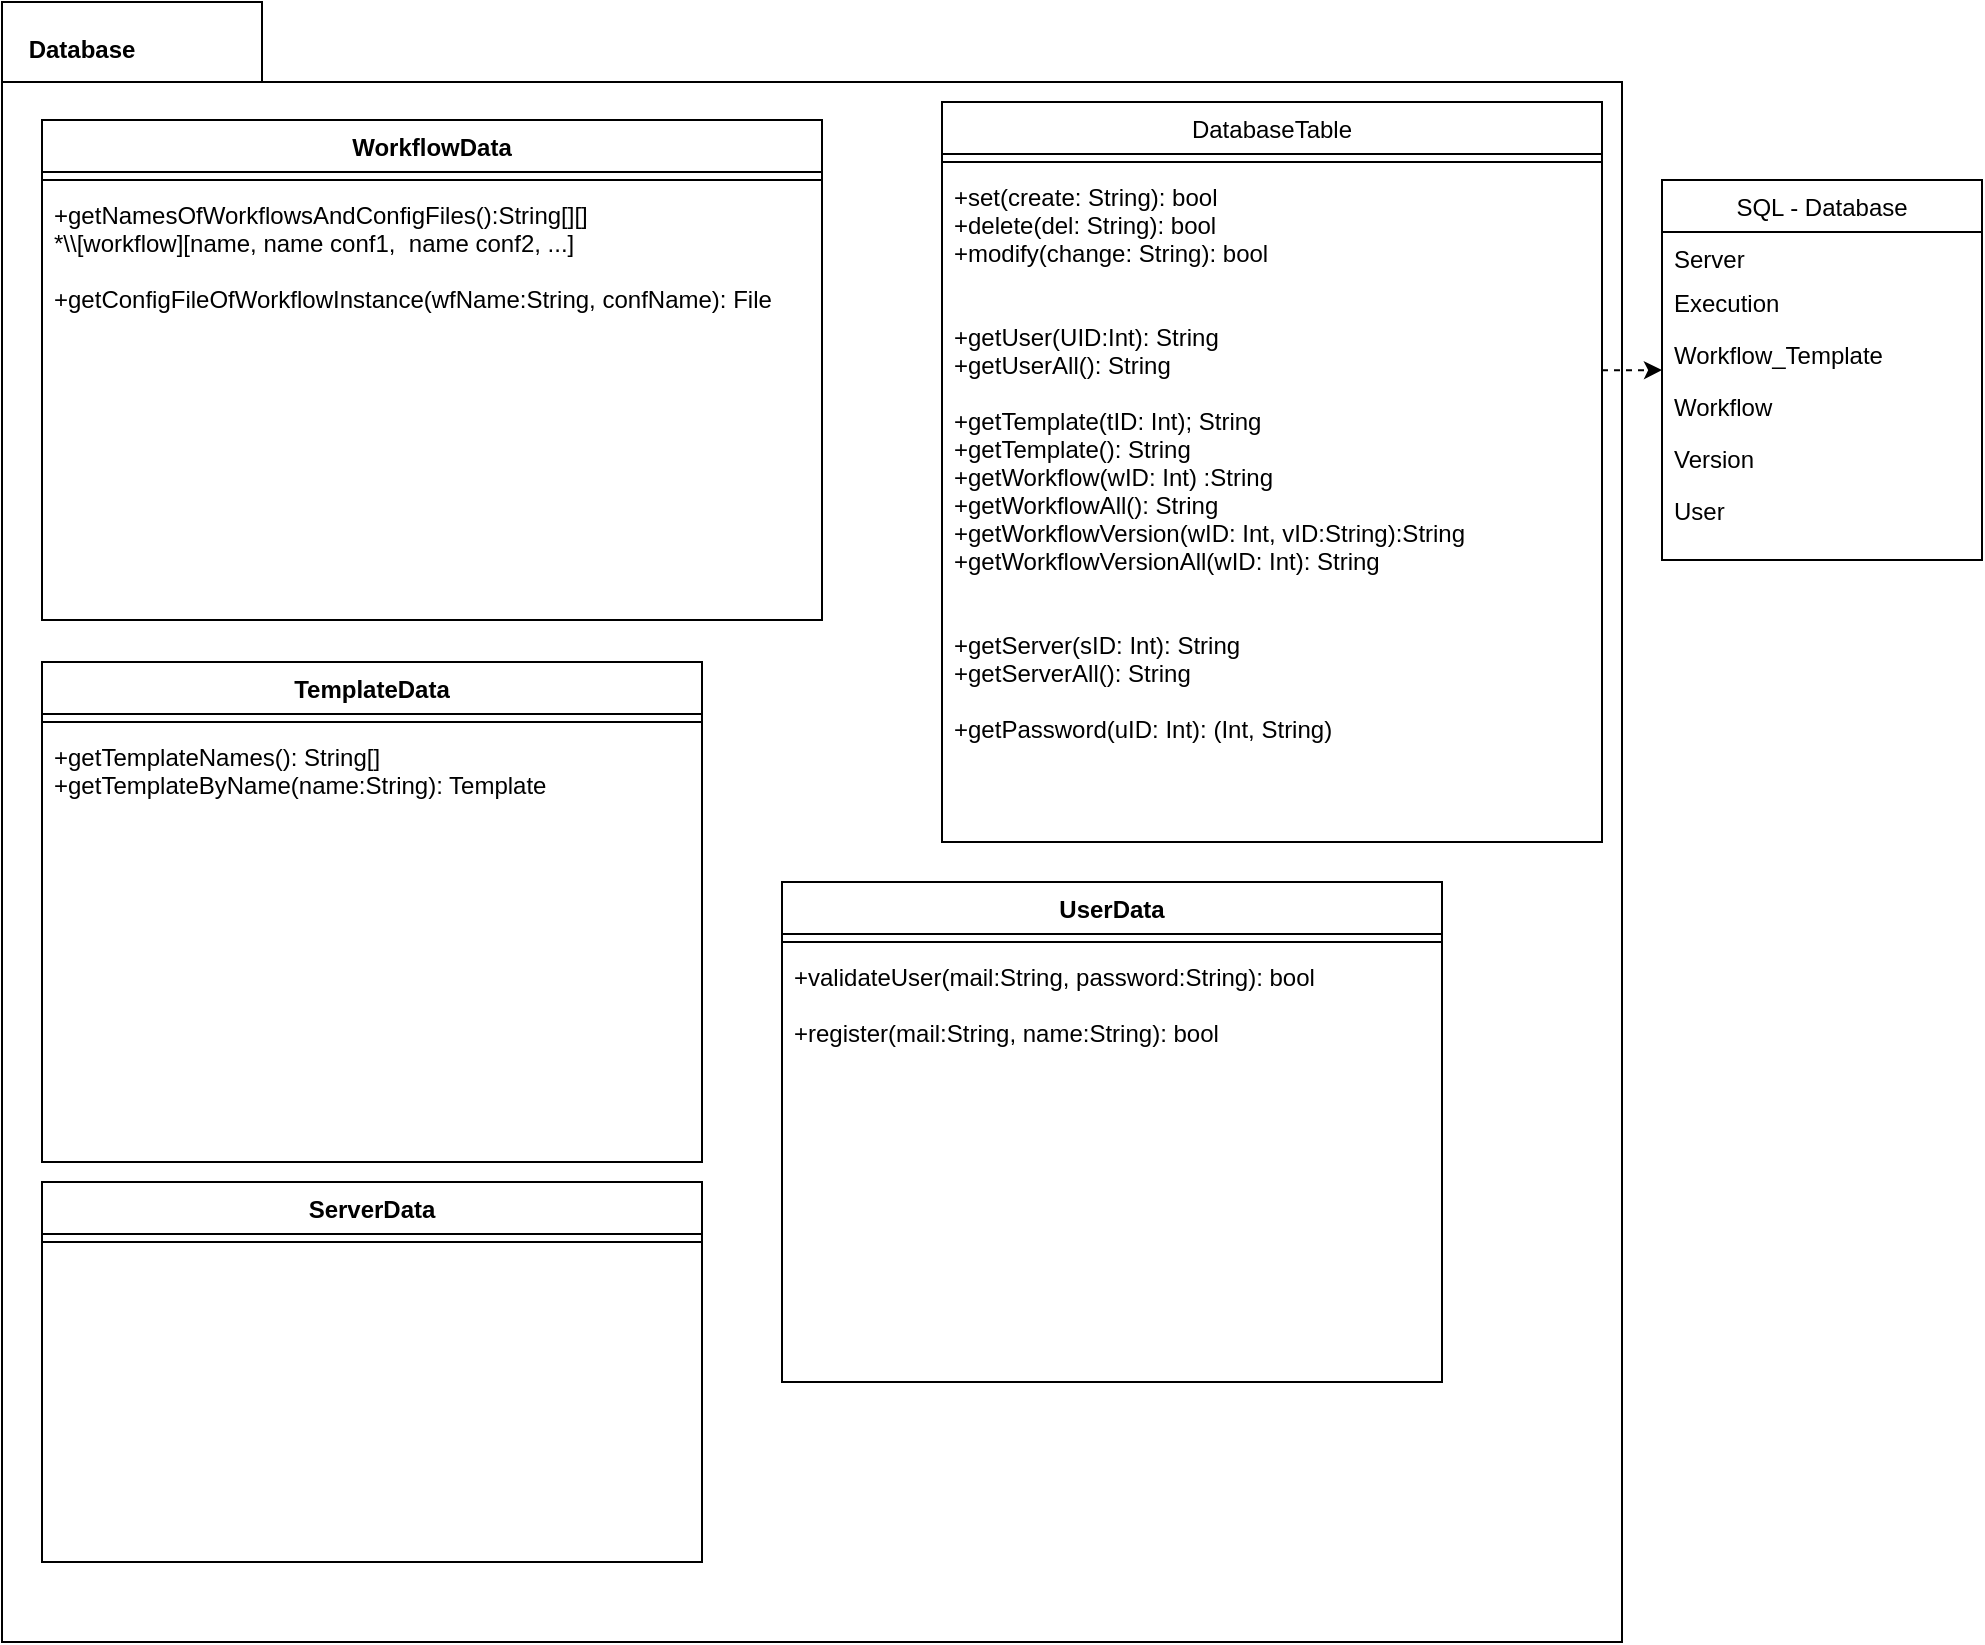 <mxfile version="15.9.1"><diagram id="C5RBs43oDa-KdzZeNtuy" name="Page-1"><mxGraphModel dx="2249" dy="1933" grid="1" gridSize="10" guides="1" tooltips="1" connect="1" arrows="1" fold="1" page="1" pageScale="1" pageWidth="827" pageHeight="1169" math="0" shadow="0"><root><mxCell id="WIyWlLk6GJQsqaUBKTNV-0"/><mxCell id="WIyWlLk6GJQsqaUBKTNV-1" parent="WIyWlLk6GJQsqaUBKTNV-0"/><mxCell id="patT9RH-wEr8FTb6D736-0" value="" style="shape=folder;fontStyle=1;spacingTop=10;tabWidth=130;tabHeight=40;tabPosition=left;html=1;" vertex="1" parent="WIyWlLk6GJQsqaUBKTNV-1"><mxGeometry x="-240" y="-30" width="810" height="820" as="geometry"/></mxCell><mxCell id="zkfFHV4jXpPFQw0GAbJ--17" value="SQL - Database" style="swimlane;fontStyle=0;align=center;verticalAlign=top;childLayout=stackLayout;horizontal=1;startSize=26;horizontalStack=0;resizeParent=1;resizeLast=0;collapsible=1;marginBottom=0;rounded=0;shadow=0;strokeWidth=1;" parent="WIyWlLk6GJQsqaUBKTNV-1" vertex="1"><mxGeometry x="590" y="59" width="160" height="190" as="geometry"><mxRectangle x="640" y="90" width="160" height="26" as="alternateBounds"/></mxGeometry></mxCell><mxCell id="zkfFHV4jXpPFQw0GAbJ--18" value="Server  " style="text;align=left;verticalAlign=top;spacingLeft=4;spacingRight=4;overflow=hidden;rotatable=0;points=[[0,0.5],[1,0.5]];portConstraint=eastwest;" parent="zkfFHV4jXpPFQw0GAbJ--17" vertex="1"><mxGeometry y="26" width="160" height="22" as="geometry"/></mxCell><mxCell id="zkfFHV4jXpPFQw0GAbJ--19" value="Execution" style="text;align=left;verticalAlign=top;spacingLeft=4;spacingRight=4;overflow=hidden;rotatable=0;points=[[0,0.5],[1,0.5]];portConstraint=eastwest;rounded=0;shadow=0;html=0;" parent="zkfFHV4jXpPFQw0GAbJ--17" vertex="1"><mxGeometry y="48" width="160" height="26" as="geometry"/></mxCell><mxCell id="zkfFHV4jXpPFQw0GAbJ--20" value="Workflow_Template" style="text;align=left;verticalAlign=top;spacingLeft=4;spacingRight=4;overflow=hidden;rotatable=0;points=[[0,0.5],[1,0.5]];portConstraint=eastwest;rounded=0;shadow=0;html=0;" parent="zkfFHV4jXpPFQw0GAbJ--17" vertex="1"><mxGeometry y="74" width="160" height="26" as="geometry"/></mxCell><mxCell id="zkfFHV4jXpPFQw0GAbJ--21" value="Workflow" style="text;align=left;verticalAlign=top;spacingLeft=4;spacingRight=4;overflow=hidden;rotatable=0;points=[[0,0.5],[1,0.5]];portConstraint=eastwest;rounded=0;shadow=0;html=0;" parent="zkfFHV4jXpPFQw0GAbJ--17" vertex="1"><mxGeometry y="100" width="160" height="26" as="geometry"/></mxCell><mxCell id="zkfFHV4jXpPFQw0GAbJ--22" value="Version" style="text;align=left;verticalAlign=top;spacingLeft=4;spacingRight=4;overflow=hidden;rotatable=0;points=[[0,0.5],[1,0.5]];portConstraint=eastwest;rounded=0;shadow=0;html=0;" parent="zkfFHV4jXpPFQw0GAbJ--17" vertex="1"><mxGeometry y="126" width="160" height="26" as="geometry"/></mxCell><mxCell id="zkfFHV4jXpPFQw0GAbJ--24" value="User" style="text;align=left;verticalAlign=top;spacingLeft=4;spacingRight=4;overflow=hidden;rotatable=0;points=[[0,0.5],[1,0.5]];portConstraint=eastwest;" parent="zkfFHV4jXpPFQw0GAbJ--17" vertex="1"><mxGeometry y="152" width="160" height="26" as="geometry"/></mxCell><mxCell id="patT9RH-wEr8FTb6D736-1" value="Database" style="text;align=center;fontStyle=1;verticalAlign=middle;spacingLeft=3;spacingRight=3;strokeColor=none;rotatable=0;points=[[0,0.5],[1,0.5]];portConstraint=eastwest;" vertex="1" parent="WIyWlLk6GJQsqaUBKTNV-1"><mxGeometry x="-240" y="-20" width="80" height="26" as="geometry"/></mxCell><mxCell id="patT9RH-wEr8FTb6D736-15" style="edgeStyle=orthogonalEdgeStyle;rounded=0;orthogonalLoop=1;jettySize=auto;html=1;dashed=1;exitX=1;exitY=0.298;exitDx=0;exitDy=0;exitPerimeter=0;" edge="1" parent="WIyWlLk6GJQsqaUBKTNV-1" source="patT9RH-wEr8FTb6D736-6" target="zkfFHV4jXpPFQw0GAbJ--17"><mxGeometry relative="1" as="geometry"/></mxCell><mxCell id="patT9RH-wEr8FTb6D736-2" value="DatabaseTable" style="swimlane;fontStyle=0;align=center;verticalAlign=top;childLayout=stackLayout;horizontal=1;startSize=26;horizontalStack=0;resizeParent=1;resizeLast=0;collapsible=1;marginBottom=0;rounded=0;shadow=0;strokeWidth=1;" vertex="1" parent="WIyWlLk6GJQsqaUBKTNV-1"><mxGeometry x="230" y="20" width="330" height="370" as="geometry"><mxRectangle x="130" y="380" width="160" height="26" as="alternateBounds"/></mxGeometry></mxCell><mxCell id="patT9RH-wEr8FTb6D736-5" value="" style="line;html=1;strokeWidth=1;align=left;verticalAlign=middle;spacingTop=-1;spacingLeft=3;spacingRight=3;rotatable=0;labelPosition=right;points=[];portConstraint=eastwest;" vertex="1" parent="patT9RH-wEr8FTb6D736-2"><mxGeometry y="26" width="330" height="8" as="geometry"/></mxCell><mxCell id="patT9RH-wEr8FTb6D736-6" value="+set(create: String): bool&#10;+delete(del: String): bool&#10;+modify(change: String): bool&#10;&#10;&#10;+getUser(UID:Int): String&#10;+getUserAll(): String&#10;&#10;+getTemplate(tID: Int); String&#10;+getTemplate(): String&#10;+getWorkflow(wID: Int) :String&#10;+getWorkflowAll(): String&#10;+getWorkflowVersion(wID: Int, vID:String):String&#10;+getWorkflowVersionAll(wID: Int): String&#10;&#10;&#10;+getServer(sID: Int): String&#10;+getServerAll(): String&#10;&#10;+getPassword(uID: Int): (Int, String)" style="text;align=left;verticalAlign=top;spacingLeft=4;spacingRight=4;overflow=hidden;rotatable=0;points=[[0,0.5],[1,0.5]];portConstraint=eastwest;fontStyle=0" vertex="1" parent="patT9RH-wEr8FTb6D736-2"><mxGeometry y="34" width="330" height="336" as="geometry"/></mxCell><mxCell id="patT9RH-wEr8FTb6D736-10" value="UserData" style="swimlane;fontStyle=1;align=center;verticalAlign=top;childLayout=stackLayout;horizontal=1;startSize=26;horizontalStack=0;resizeParent=1;resizeParentMax=0;resizeLast=0;collapsible=1;marginBottom=0;" vertex="1" parent="WIyWlLk6GJQsqaUBKTNV-1"><mxGeometry x="150" y="410" width="330" height="250" as="geometry"/></mxCell><mxCell id="patT9RH-wEr8FTb6D736-12" value="" style="line;strokeWidth=1;fillColor=none;align=left;verticalAlign=middle;spacingTop=-1;spacingLeft=3;spacingRight=3;rotatable=0;labelPosition=right;points=[];portConstraint=eastwest;" vertex="1" parent="patT9RH-wEr8FTb6D736-10"><mxGeometry y="26" width="330" height="8" as="geometry"/></mxCell><mxCell id="patT9RH-wEr8FTb6D736-13" value="+validateUser(mail:String, password:String): bool&#10;&#10;+register(mail:String, name:String): bool" style="text;strokeColor=none;fillColor=none;align=left;verticalAlign=top;spacingLeft=4;spacingRight=4;overflow=hidden;rotatable=0;points=[[0,0.5],[1,0.5]];portConstraint=eastwest;" vertex="1" parent="patT9RH-wEr8FTb6D736-10"><mxGeometry y="34" width="330" height="216" as="geometry"/></mxCell><mxCell id="patT9RH-wEr8FTb6D736-16" value="TemplateData" style="swimlane;fontStyle=1;align=center;verticalAlign=top;childLayout=stackLayout;horizontal=1;startSize=26;horizontalStack=0;resizeParent=1;resizeParentMax=0;resizeLast=0;collapsible=1;marginBottom=0;" vertex="1" parent="WIyWlLk6GJQsqaUBKTNV-1"><mxGeometry x="-220" y="300" width="330" height="250" as="geometry"/></mxCell><mxCell id="patT9RH-wEr8FTb6D736-17" value="" style="line;strokeWidth=1;fillColor=none;align=left;verticalAlign=middle;spacingTop=-1;spacingLeft=3;spacingRight=3;rotatable=0;labelPosition=right;points=[];portConstraint=eastwest;" vertex="1" parent="patT9RH-wEr8FTb6D736-16"><mxGeometry y="26" width="330" height="8" as="geometry"/></mxCell><mxCell id="patT9RH-wEr8FTb6D736-18" value="+getTemplateNames(): String[]&#10;+getTemplateByName(name:String): Template&#10;&#10;" style="text;strokeColor=none;fillColor=none;align=left;verticalAlign=top;spacingLeft=4;spacingRight=4;overflow=hidden;rotatable=0;points=[[0,0.5],[1,0.5]];portConstraint=eastwest;" vertex="1" parent="patT9RH-wEr8FTb6D736-16"><mxGeometry y="34" width="330" height="216" as="geometry"/></mxCell><mxCell id="patT9RH-wEr8FTb6D736-19" value="WorkflowData" style="swimlane;fontStyle=1;align=center;verticalAlign=top;childLayout=stackLayout;horizontal=1;startSize=26;horizontalStack=0;resizeParent=1;resizeParentMax=0;resizeLast=0;collapsible=1;marginBottom=0;" vertex="1" parent="WIyWlLk6GJQsqaUBKTNV-1"><mxGeometry x="-220" y="29" width="390" height="250" as="geometry"/></mxCell><mxCell id="patT9RH-wEr8FTb6D736-20" value="" style="line;strokeWidth=1;fillColor=none;align=left;verticalAlign=middle;spacingTop=-1;spacingLeft=3;spacingRight=3;rotatable=0;labelPosition=right;points=[];portConstraint=eastwest;" vertex="1" parent="patT9RH-wEr8FTb6D736-19"><mxGeometry y="26" width="390" height="8" as="geometry"/></mxCell><mxCell id="patT9RH-wEr8FTb6D736-21" value="+getNamesOfWorkflowsAndConfigFiles():String[][]&#10;*\\[workflow][name, name conf1,  name conf2, ...]&#10;&#10;+getConfigFileOfWorkflowInstance(wfName:String, confName): File" style="text;strokeColor=none;fillColor=none;align=left;verticalAlign=top;spacingLeft=4;spacingRight=4;overflow=hidden;rotatable=0;points=[[0,0.5],[1,0.5]];portConstraint=eastwest;" vertex="1" parent="patT9RH-wEr8FTb6D736-19"><mxGeometry y="34" width="390" height="216" as="geometry"/></mxCell><mxCell id="patT9RH-wEr8FTb6D736-22" value="ServerData" style="swimlane;fontStyle=1;align=center;verticalAlign=top;childLayout=stackLayout;horizontal=1;startSize=26;horizontalStack=0;resizeParent=1;resizeParentMax=0;resizeLast=0;collapsible=1;marginBottom=0;" vertex="1" parent="WIyWlLk6GJQsqaUBKTNV-1"><mxGeometry x="-220" y="560" width="330" height="190" as="geometry"/></mxCell><mxCell id="patT9RH-wEr8FTb6D736-23" value="" style="line;strokeWidth=1;fillColor=none;align=left;verticalAlign=middle;spacingTop=-1;spacingLeft=3;spacingRight=3;rotatable=0;labelPosition=right;points=[];portConstraint=eastwest;" vertex="1" parent="patT9RH-wEr8FTb6D736-22"><mxGeometry y="26" width="330" height="8" as="geometry"/></mxCell><mxCell id="patT9RH-wEr8FTb6D736-24" value="  " style="text;strokeColor=none;fillColor=none;align=left;verticalAlign=top;spacingLeft=4;spacingRight=4;overflow=hidden;rotatable=0;points=[[0,0.5],[1,0.5]];portConstraint=eastwest;" vertex="1" parent="patT9RH-wEr8FTb6D736-22"><mxGeometry y="34" width="330" height="156" as="geometry"/></mxCell></root></mxGraphModel></diagram></mxfile>